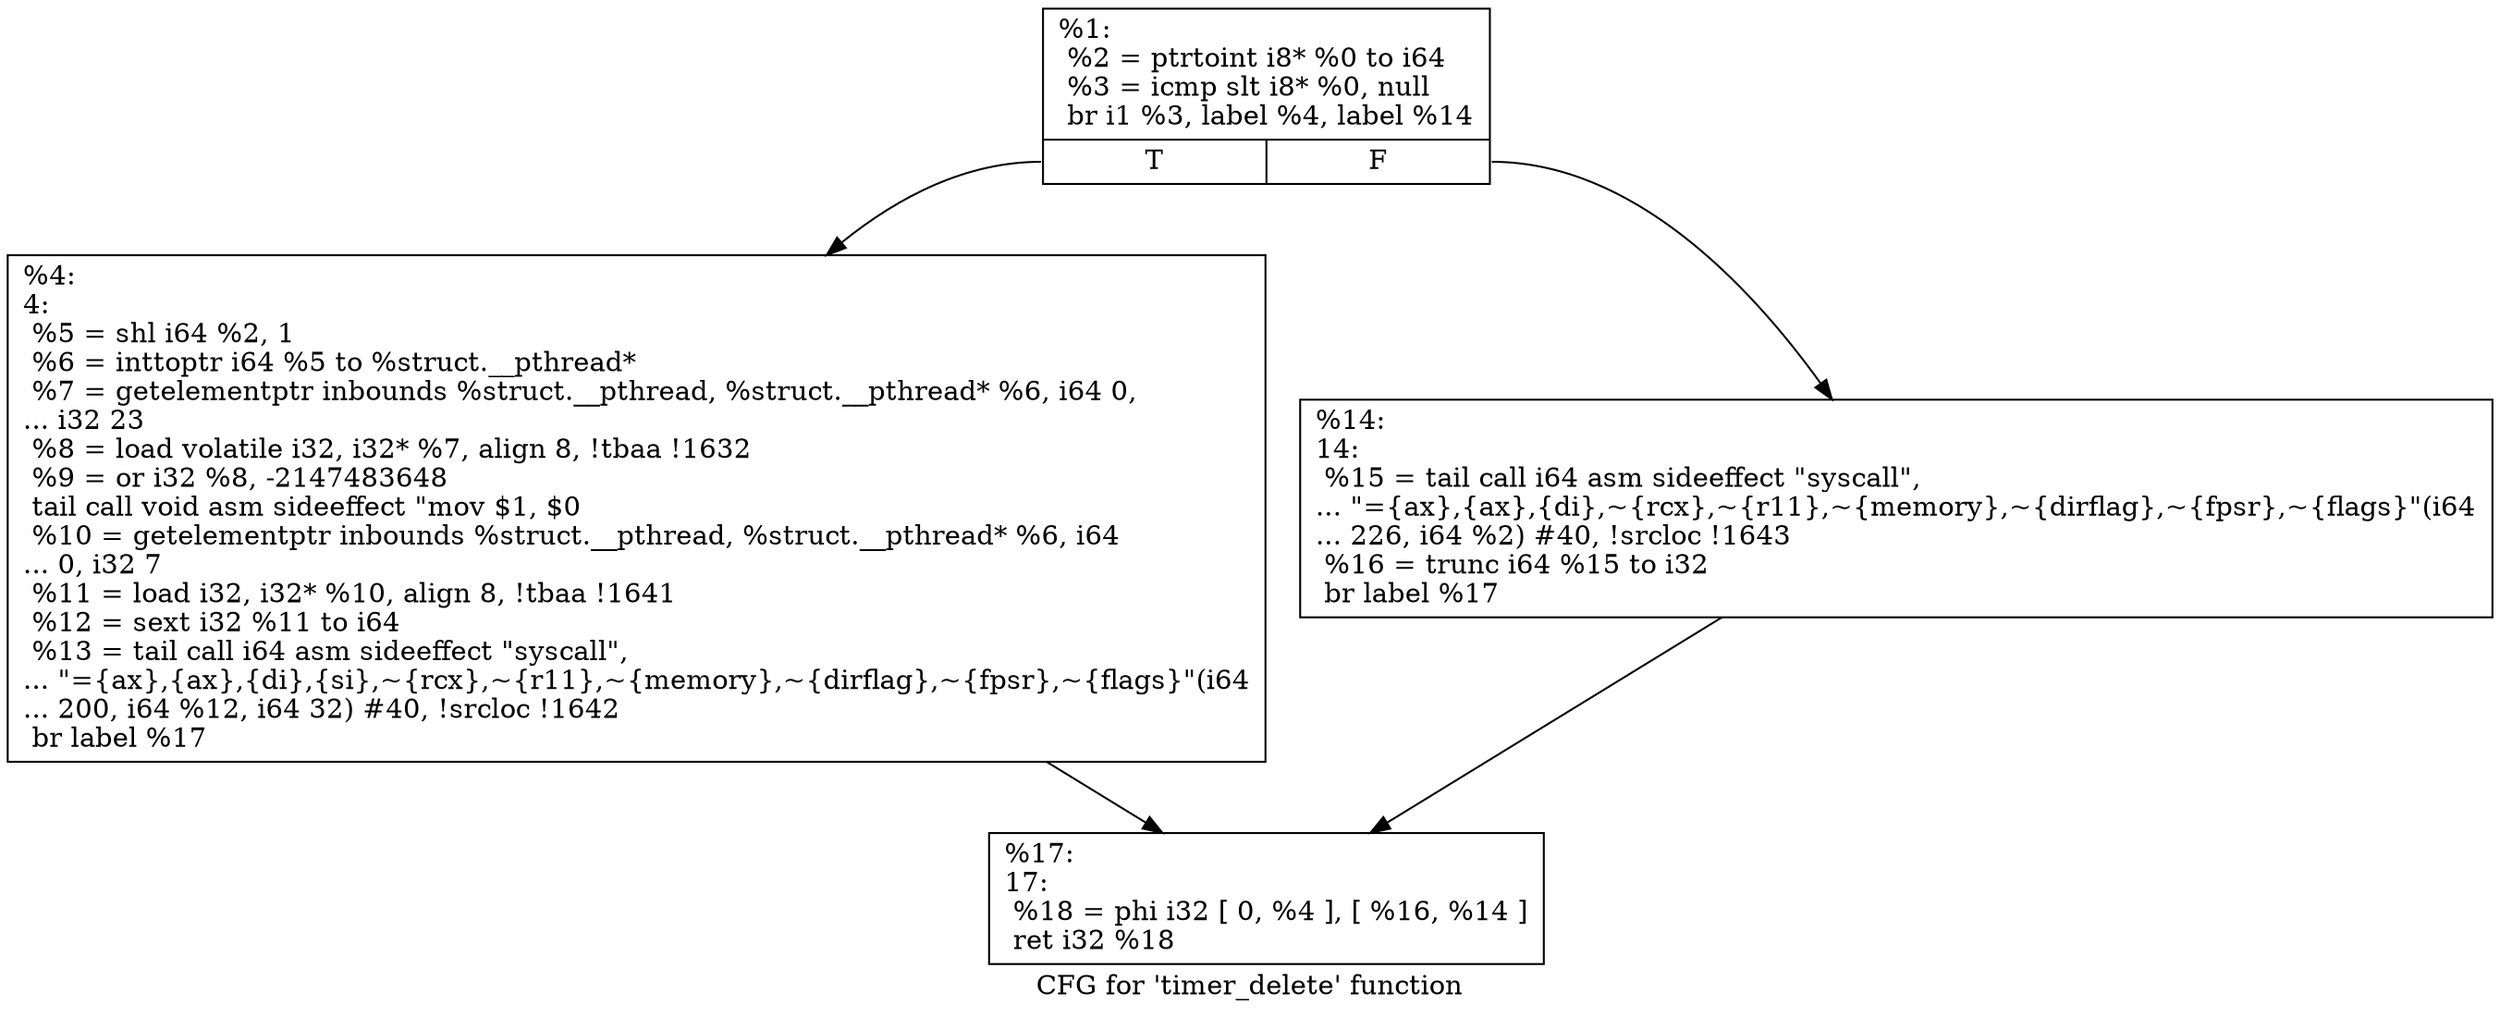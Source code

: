 digraph "CFG for 'timer_delete' function" {
	label="CFG for 'timer_delete' function";

	Node0x1e7f160 [shape=record,label="{%1:\l  %2 = ptrtoint i8* %0 to i64\l  %3 = icmp slt i8* %0, null\l  br i1 %3, label %4, label %14\l|{<s0>T|<s1>F}}"];
	Node0x1e7f160:s0 -> Node0x1e7f1e0;
	Node0x1e7f160:s1 -> Node0x1e7f570;
	Node0x1e7f1e0 [shape=record,label="{%4:\l4:                                                \l  %5 = shl i64 %2, 1\l  %6 = inttoptr i64 %5 to %struct.__pthread*\l  %7 = getelementptr inbounds %struct.__pthread, %struct.__pthread* %6, i64 0,\l... i32 23\l  %8 = load volatile i32, i32* %7, align 8, !tbaa !1632\l  %9 = or i32 %8, -2147483648\l  tail call void asm sideeffect \"mov $1, $0 \l  %10 = getelementptr inbounds %struct.__pthread, %struct.__pthread* %6, i64\l... 0, i32 7\l  %11 = load i32, i32* %10, align 8, !tbaa !1641\l  %12 = sext i32 %11 to i64\l  %13 = tail call i64 asm sideeffect \"syscall\",\l... \"=\{ax\},\{ax\},\{di\},\{si\},~\{rcx\},~\{r11\},~\{memory\},~\{dirflag\},~\{fpsr\},~\{flags\}\"(i64\l... 200, i64 %12, i64 32) #40, !srcloc !1642\l  br label %17\l}"];
	Node0x1e7f1e0 -> Node0x1e7f5c0;
	Node0x1e7f570 [shape=record,label="{%14:\l14:                                               \l  %15 = tail call i64 asm sideeffect \"syscall\",\l... \"=\{ax\},\{ax\},\{di\},~\{rcx\},~\{r11\},~\{memory\},~\{dirflag\},~\{fpsr\},~\{flags\}\"(i64\l... 226, i64 %2) #40, !srcloc !1643\l  %16 = trunc i64 %15 to i32\l  br label %17\l}"];
	Node0x1e7f570 -> Node0x1e7f5c0;
	Node0x1e7f5c0 [shape=record,label="{%17:\l17:                                               \l  %18 = phi i32 [ 0, %4 ], [ %16, %14 ]\l  ret i32 %18\l}"];
}
